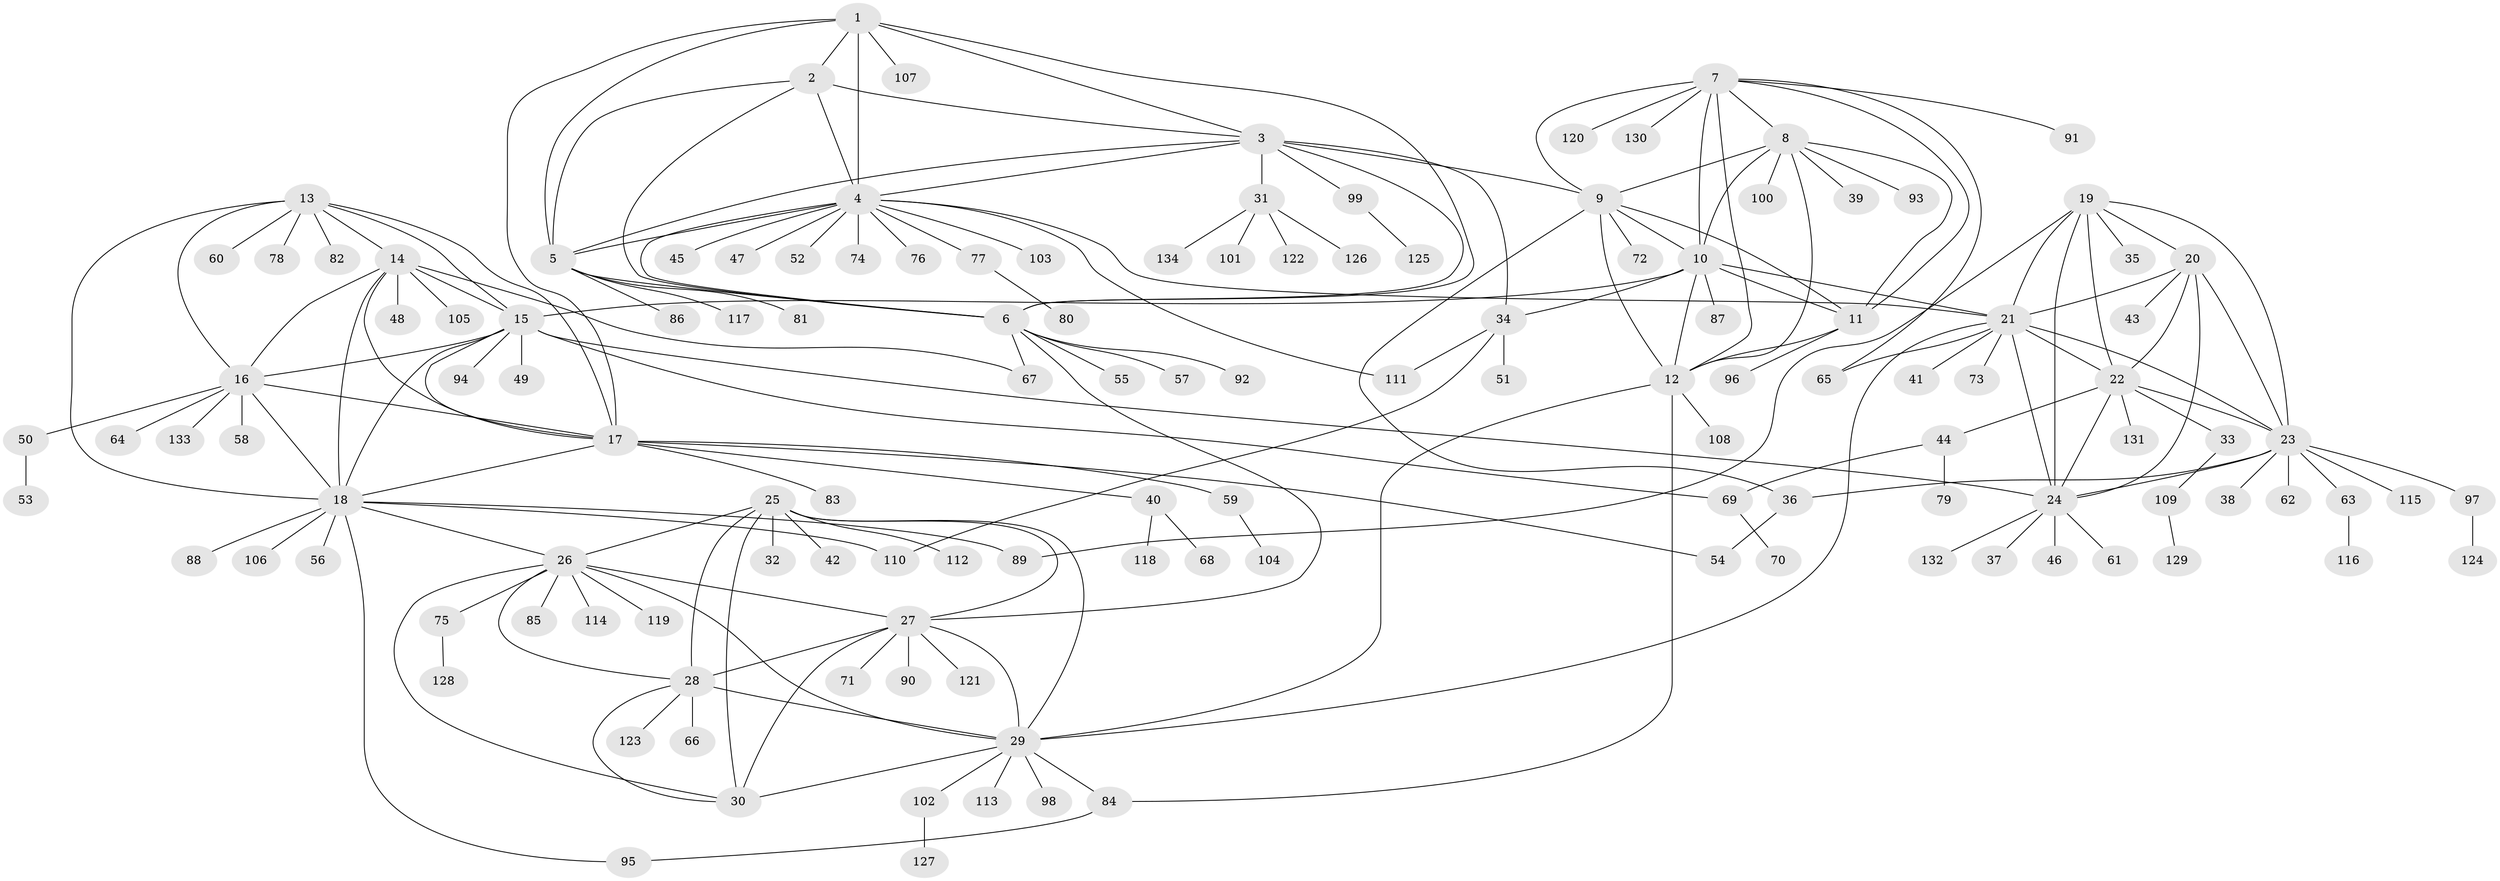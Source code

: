 // Generated by graph-tools (version 1.1) at 2025/26/03/09/25 03:26:41]
// undirected, 134 vertices, 200 edges
graph export_dot {
graph [start="1"]
  node [color=gray90,style=filled];
  1;
  2;
  3;
  4;
  5;
  6;
  7;
  8;
  9;
  10;
  11;
  12;
  13;
  14;
  15;
  16;
  17;
  18;
  19;
  20;
  21;
  22;
  23;
  24;
  25;
  26;
  27;
  28;
  29;
  30;
  31;
  32;
  33;
  34;
  35;
  36;
  37;
  38;
  39;
  40;
  41;
  42;
  43;
  44;
  45;
  46;
  47;
  48;
  49;
  50;
  51;
  52;
  53;
  54;
  55;
  56;
  57;
  58;
  59;
  60;
  61;
  62;
  63;
  64;
  65;
  66;
  67;
  68;
  69;
  70;
  71;
  72;
  73;
  74;
  75;
  76;
  77;
  78;
  79;
  80;
  81;
  82;
  83;
  84;
  85;
  86;
  87;
  88;
  89;
  90;
  91;
  92;
  93;
  94;
  95;
  96;
  97;
  98;
  99;
  100;
  101;
  102;
  103;
  104;
  105;
  106;
  107;
  108;
  109;
  110;
  111;
  112;
  113;
  114;
  115;
  116;
  117;
  118;
  119;
  120;
  121;
  122;
  123;
  124;
  125;
  126;
  127;
  128;
  129;
  130;
  131;
  132;
  133;
  134;
  1 -- 2;
  1 -- 3;
  1 -- 4;
  1 -- 5;
  1 -- 6;
  1 -- 17;
  1 -- 107;
  2 -- 3;
  2 -- 4;
  2 -- 5;
  2 -- 6;
  3 -- 4;
  3 -- 5;
  3 -- 6;
  3 -- 9;
  3 -- 31;
  3 -- 34;
  3 -- 99;
  4 -- 5;
  4 -- 6;
  4 -- 21;
  4 -- 45;
  4 -- 47;
  4 -- 52;
  4 -- 74;
  4 -- 76;
  4 -- 77;
  4 -- 103;
  4 -- 111;
  5 -- 6;
  5 -- 81;
  5 -- 86;
  5 -- 117;
  6 -- 27;
  6 -- 55;
  6 -- 57;
  6 -- 67;
  6 -- 92;
  7 -- 8;
  7 -- 9;
  7 -- 10;
  7 -- 11;
  7 -- 12;
  7 -- 65;
  7 -- 91;
  7 -- 120;
  7 -- 130;
  8 -- 9;
  8 -- 10;
  8 -- 11;
  8 -- 12;
  8 -- 39;
  8 -- 93;
  8 -- 100;
  9 -- 10;
  9 -- 11;
  9 -- 12;
  9 -- 36;
  9 -- 72;
  10 -- 11;
  10 -- 12;
  10 -- 15;
  10 -- 21;
  10 -- 34;
  10 -- 87;
  11 -- 12;
  11 -- 96;
  12 -- 29;
  12 -- 84;
  12 -- 108;
  13 -- 14;
  13 -- 15;
  13 -- 16;
  13 -- 17;
  13 -- 18;
  13 -- 60;
  13 -- 78;
  13 -- 82;
  14 -- 15;
  14 -- 16;
  14 -- 17;
  14 -- 18;
  14 -- 48;
  14 -- 67;
  14 -- 105;
  15 -- 16;
  15 -- 17;
  15 -- 18;
  15 -- 24;
  15 -- 49;
  15 -- 69;
  15 -- 94;
  16 -- 17;
  16 -- 18;
  16 -- 50;
  16 -- 58;
  16 -- 64;
  16 -- 133;
  17 -- 18;
  17 -- 40;
  17 -- 54;
  17 -- 59;
  17 -- 83;
  18 -- 26;
  18 -- 56;
  18 -- 88;
  18 -- 89;
  18 -- 95;
  18 -- 106;
  18 -- 110;
  19 -- 20;
  19 -- 21;
  19 -- 22;
  19 -- 23;
  19 -- 24;
  19 -- 35;
  19 -- 89;
  20 -- 21;
  20 -- 22;
  20 -- 23;
  20 -- 24;
  20 -- 43;
  21 -- 22;
  21 -- 23;
  21 -- 24;
  21 -- 29;
  21 -- 41;
  21 -- 65;
  21 -- 73;
  22 -- 23;
  22 -- 24;
  22 -- 33;
  22 -- 44;
  22 -- 131;
  23 -- 24;
  23 -- 36;
  23 -- 38;
  23 -- 62;
  23 -- 63;
  23 -- 97;
  23 -- 115;
  24 -- 37;
  24 -- 46;
  24 -- 61;
  24 -- 132;
  25 -- 26;
  25 -- 27;
  25 -- 28;
  25 -- 29;
  25 -- 30;
  25 -- 32;
  25 -- 42;
  25 -- 112;
  26 -- 27;
  26 -- 28;
  26 -- 29;
  26 -- 30;
  26 -- 75;
  26 -- 85;
  26 -- 114;
  26 -- 119;
  27 -- 28;
  27 -- 29;
  27 -- 30;
  27 -- 71;
  27 -- 90;
  27 -- 121;
  28 -- 29;
  28 -- 30;
  28 -- 66;
  28 -- 123;
  29 -- 30;
  29 -- 84;
  29 -- 98;
  29 -- 102;
  29 -- 113;
  31 -- 101;
  31 -- 122;
  31 -- 126;
  31 -- 134;
  33 -- 109;
  34 -- 51;
  34 -- 110;
  34 -- 111;
  36 -- 54;
  40 -- 68;
  40 -- 118;
  44 -- 69;
  44 -- 79;
  50 -- 53;
  59 -- 104;
  63 -- 116;
  69 -- 70;
  75 -- 128;
  77 -- 80;
  84 -- 95;
  97 -- 124;
  99 -- 125;
  102 -- 127;
  109 -- 129;
}
